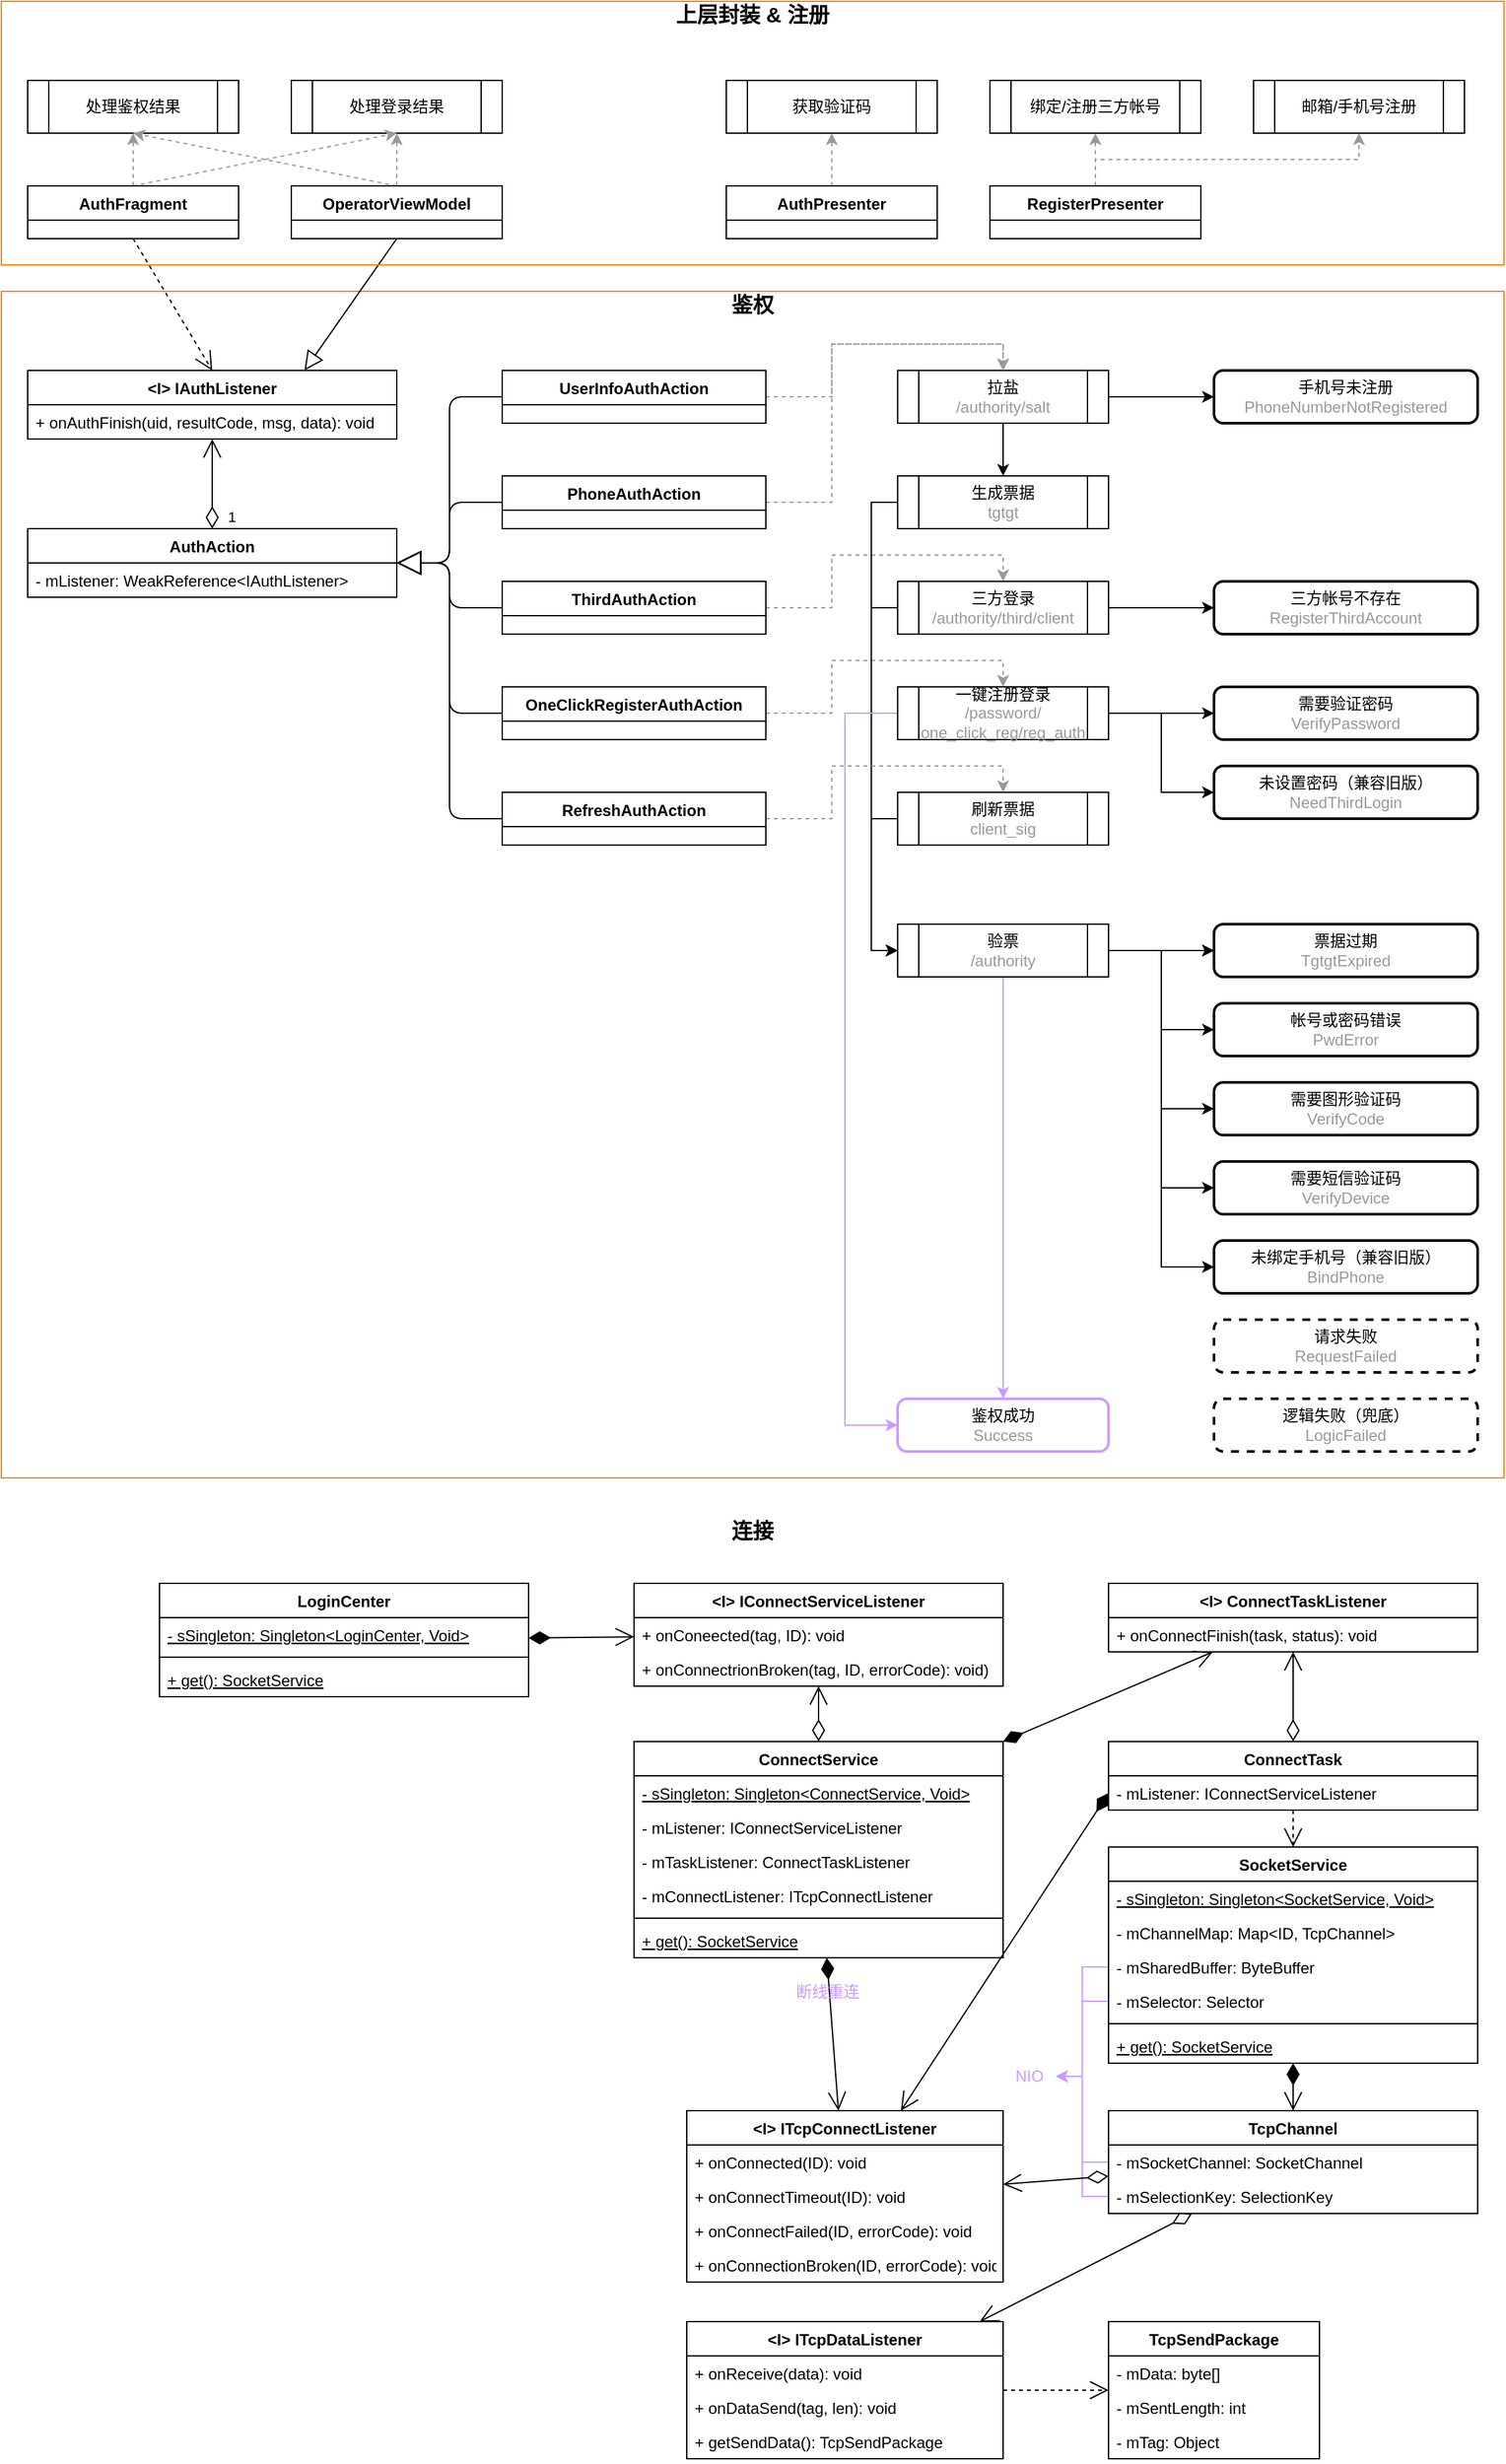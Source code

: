 <mxfile version="13.7.1" type="github">
  <diagram id="uDWWmamGiqc_AUkZqDZm" name="Page-1">
    <mxGraphModel dx="3197" dy="2439" grid="1" gridSize="10" guides="1" tooltips="1" connect="1" arrows="1" fold="1" page="1" pageScale="1" pageWidth="827" pageHeight="1169" math="0" shadow="0">
      <root>
        <mxCell id="0" />
        <mxCell id="1" parent="0" />
        <mxCell id="5B5072rG3pJTITi0nGhi-217" style="edgeStyle=orthogonalEdgeStyle;rounded=0;orthogonalLoop=1;jettySize=auto;html=1;exitX=0;exitY=0.5;exitDx=0;exitDy=0;entryX=1;entryY=0.5;entryDx=0;entryDy=0;strokeColor=#CC99FF;" edge="1" parent="1" source="5B5072rG3pJTITi0nGhi-186" target="5B5072rG3pJTITi0nGhi-216">
          <mxGeometry relative="1" as="geometry" />
        </mxCell>
        <mxCell id="5B5072rG3pJTITi0nGhi-218" style="edgeStyle=orthogonalEdgeStyle;rounded=0;orthogonalLoop=1;jettySize=auto;html=1;exitX=0;exitY=0.5;exitDx=0;exitDy=0;entryX=1;entryY=0.5;entryDx=0;entryDy=0;strokeColor=#CC99FF;" edge="1" parent="1" source="5B5072rG3pJTITi0nGhi-187" target="5B5072rG3pJTITi0nGhi-216">
          <mxGeometry relative="1" as="geometry" />
        </mxCell>
        <mxCell id="5B5072rG3pJTITi0nGhi-219" style="edgeStyle=orthogonalEdgeStyle;rounded=0;orthogonalLoop=1;jettySize=auto;html=1;exitX=0;exitY=0.5;exitDx=0;exitDy=0;entryX=1;entryY=0.5;entryDx=0;entryDy=0;strokeColor=#CC99FF;" edge="1" parent="1" source="5B5072rG3pJTITi0nGhi-189" target="5B5072rG3pJTITi0nGhi-216">
          <mxGeometry relative="1" as="geometry" />
        </mxCell>
        <mxCell id="5B5072rG3pJTITi0nGhi-220" style="edgeStyle=orthogonalEdgeStyle;rounded=0;orthogonalLoop=1;jettySize=auto;html=1;exitX=0;exitY=0.5;exitDx=0;exitDy=0;entryX=1;entryY=0.5;entryDx=0;entryDy=0;strokeColor=#CC99FF;" edge="1" parent="1" source="5B5072rG3pJTITi0nGhi-190" target="5B5072rG3pJTITi0nGhi-216">
          <mxGeometry relative="1" as="geometry" />
        </mxCell>
        <mxCell id="5B5072rG3pJTITi0nGhi-107" value="" style="rounded=0;whiteSpace=wrap;html=1;strokeWidth=1;fillColor=none;strokeColor=#FF8000;" vertex="1" parent="1">
          <mxGeometry x="-580" y="-900" width="1140" height="900" as="geometry" />
        </mxCell>
        <mxCell id="5B5072rG3pJTITi0nGhi-51" value="&lt;div&gt;手机号未注册&lt;br&gt;&lt;font color=&quot;#999999&quot;&gt;PhoneNumberNotRegistered&lt;/font&gt;&lt;br&gt;&lt;/div&gt;" style="rounded=1;whiteSpace=wrap;html=1;absoluteArcSize=1;arcSize=14;strokeWidth=2;fillColor=none;" vertex="1" parent="1">
          <mxGeometry x="340" y="-840" width="200" height="40" as="geometry" />
        </mxCell>
        <mxCell id="5B5072rG3pJTITi0nGhi-125" style="edgeStyle=orthogonalEdgeStyle;rounded=0;orthogonalLoop=1;jettySize=auto;html=1;exitX=1;exitY=0.5;exitDx=0;exitDy=0;entryX=0.5;entryY=0;entryDx=0;entryDy=0;dashed=1;strokeColor=#999999;" edge="1" parent="1" source="5B5072rG3pJTITi0nGhi-120" target="5B5072rG3pJTITi0nGhi-86">
          <mxGeometry relative="1" as="geometry" />
        </mxCell>
        <mxCell id="5B5072rG3pJTITi0nGhi-52" value="&lt;div&gt;请求失败&lt;/div&gt;&lt;div&gt;&lt;font color=&quot;#999999&quot;&gt;RequestFailed&lt;/font&gt;&lt;br&gt;&lt;/div&gt;" style="rounded=1;whiteSpace=wrap;html=1;absoluteArcSize=1;arcSize=14;strokeWidth=2;fillColor=none;dashed=1;" vertex="1" parent="1">
          <mxGeometry x="340" y="-120" width="200" height="40" as="geometry" />
        </mxCell>
        <mxCell id="5B5072rG3pJTITi0nGhi-126" style="edgeStyle=orthogonalEdgeStyle;rounded=0;orthogonalLoop=1;jettySize=auto;html=1;exitX=1;exitY=0.5;exitDx=0;exitDy=0;entryX=0.5;entryY=0;entryDx=0;entryDy=0;dashed=1;strokeColor=#999999;" edge="1" parent="1" source="5B5072rG3pJTITi0nGhi-121" target="5B5072rG3pJTITi0nGhi-94">
          <mxGeometry relative="1" as="geometry" />
        </mxCell>
        <mxCell id="5B5072rG3pJTITi0nGhi-53" value="&lt;div&gt;逻辑失败（兜底）&lt;br&gt;&lt;font color=&quot;#999999&quot;&gt;LogicFailed&lt;/font&gt;&lt;br&gt;&lt;/div&gt;" style="rounded=1;whiteSpace=wrap;html=1;absoluteArcSize=1;arcSize=14;strokeWidth=2;fillColor=none;dashed=1;" vertex="1" parent="1">
          <mxGeometry x="340" y="-60" width="200" height="40" as="geometry" />
        </mxCell>
        <mxCell id="5B5072rG3pJTITi0nGhi-66" value="" style="edgeStyle=orthogonalEdgeStyle;rounded=0;orthogonalLoop=1;jettySize=auto;html=1;exitX=0.5;exitY=1;exitDx=0;exitDy=0;entryX=0.5;entryY=0;entryDx=0;entryDy=0;" edge="1" parent="1" source="5B5072rG3pJTITi0nGhi-64" target="5B5072rG3pJTITi0nGhi-65">
          <mxGeometry relative="1" as="geometry" />
        </mxCell>
        <mxCell id="5B5072rG3pJTITi0nGhi-69" value="" style="edgeStyle=orthogonalEdgeStyle;rounded=0;orthogonalLoop=1;jettySize=auto;html=1;exitX=1;exitY=0.5;exitDx=0;exitDy=0;entryX=0;entryY=0.5;entryDx=0;entryDy=0;" edge="1" parent="1" source="5B5072rG3pJTITi0nGhi-64" target="5B5072rG3pJTITi0nGhi-51">
          <mxGeometry relative="1" as="geometry">
            <mxPoint as="offset" />
          </mxGeometry>
        </mxCell>
        <mxCell id="5B5072rG3pJTITi0nGhi-64" value="拉盐&lt;br&gt;&lt;font color=&quot;#999999&quot;&gt;/authority/salt&lt;/font&gt;" style="shape=process;whiteSpace=wrap;html=1;backgroundOutline=1;strokeWidth=1;fillColor=none;" vertex="1" parent="1">
          <mxGeometry x="100" y="-840" width="160" height="40" as="geometry" />
        </mxCell>
        <mxCell id="5B5072rG3pJTITi0nGhi-90" style="edgeStyle=orthogonalEdgeStyle;rounded=0;orthogonalLoop=1;jettySize=auto;html=1;exitX=0;exitY=0.5;exitDx=0;exitDy=0;entryX=0;entryY=0.5;entryDx=0;entryDy=0;" edge="1" parent="1" source="5B5072rG3pJTITi0nGhi-65" target="5B5072rG3pJTITi0nGhi-67">
          <mxGeometry relative="1" as="geometry" />
        </mxCell>
        <mxCell id="5B5072rG3pJTITi0nGhi-65" value="生成票据&lt;br&gt;&lt;font color=&quot;#999999&quot;&gt;tgtgt&lt;/font&gt;" style="shape=process;whiteSpace=wrap;html=1;backgroundOutline=1;strokeWidth=1;fillColor=none;" vertex="1" parent="1">
          <mxGeometry x="100" y="-760" width="160" height="40" as="geometry" />
        </mxCell>
        <mxCell id="5B5072rG3pJTITi0nGhi-73" style="edgeStyle=orthogonalEdgeStyle;rounded=0;orthogonalLoop=1;jettySize=auto;html=1;exitX=1;exitY=0.5;exitDx=0;exitDy=0;entryX=0;entryY=0.5;entryDx=0;entryDy=0;" edge="1" parent="1" source="5B5072rG3pJTITi0nGhi-67" target="5B5072rG3pJTITi0nGhi-72">
          <mxGeometry relative="1" as="geometry" />
        </mxCell>
        <mxCell id="5B5072rG3pJTITi0nGhi-81" style="edgeStyle=orthogonalEdgeStyle;rounded=0;orthogonalLoop=1;jettySize=auto;html=1;exitX=1;exitY=0.5;exitDx=0;exitDy=0;entryX=0;entryY=0.5;entryDx=0;entryDy=0;" edge="1" parent="1" source="5B5072rG3pJTITi0nGhi-67" target="5B5072rG3pJTITi0nGhi-74">
          <mxGeometry relative="1" as="geometry" />
        </mxCell>
        <mxCell id="5B5072rG3pJTITi0nGhi-93" value="" style="edgeStyle=orthogonalEdgeStyle;rounded=0;orthogonalLoop=1;jettySize=auto;html=1;" edge="1" parent="1" source="5B5072rG3pJTITi0nGhi-67" target="5B5072rG3pJTITi0nGhi-72">
          <mxGeometry relative="1" as="geometry" />
        </mxCell>
        <mxCell id="5B5072rG3pJTITi0nGhi-104" style="edgeStyle=orthogonalEdgeStyle;rounded=0;orthogonalLoop=1;jettySize=auto;html=1;exitX=0.5;exitY=1;exitDx=0;exitDy=0;entryX=0.5;entryY=0;entryDx=0;entryDy=0;strokeColor=#CC99FF;" edge="1" parent="1" source="5B5072rG3pJTITi0nGhi-67" target="5B5072rG3pJTITi0nGhi-95">
          <mxGeometry relative="1" as="geometry" />
        </mxCell>
        <mxCell id="5B5072rG3pJTITi0nGhi-67" value="验票&lt;br&gt;&lt;font color=&quot;#999999&quot;&gt;/authority&lt;/font&gt;" style="shape=process;whiteSpace=wrap;html=1;backgroundOutline=1;strokeWidth=1;fillColor=none;" vertex="1" parent="1">
          <mxGeometry x="100" y="-420" width="160" height="40" as="geometry" />
        </mxCell>
        <mxCell id="5B5072rG3pJTITi0nGhi-72" value="&lt;div&gt;票据过期&lt;br&gt;&lt;font color=&quot;#999999&quot;&gt;TgtgtExpired&lt;/font&gt;&lt;br&gt;&lt;/div&gt;" style="rounded=1;whiteSpace=wrap;html=1;absoluteArcSize=1;arcSize=14;strokeWidth=2;fillColor=none;" vertex="1" parent="1">
          <mxGeometry x="340" y="-420" width="200" height="40" as="geometry" />
        </mxCell>
        <mxCell id="5B5072rG3pJTITi0nGhi-74" value="&lt;div&gt;帐号或密码错误&lt;/div&gt;&lt;font color=&quot;#999999&quot;&gt;PwdError&lt;br&gt;&lt;/font&gt;" style="rounded=1;whiteSpace=wrap;html=1;absoluteArcSize=1;arcSize=14;strokeWidth=2;fillColor=none;" vertex="1" parent="1">
          <mxGeometry x="340" y="-360" width="200" height="40" as="geometry" />
        </mxCell>
        <mxCell id="5B5072rG3pJTITi0nGhi-75" value="&lt;div&gt;需要图形验证码&lt;/div&gt;&lt;font color=&quot;#999999&quot;&gt;VerifyCode&lt;br&gt;&lt;/font&gt;" style="rounded=1;whiteSpace=wrap;html=1;absoluteArcSize=1;arcSize=14;strokeWidth=2;fillColor=none;" vertex="1" parent="1">
          <mxGeometry x="340" y="-300" width="200" height="40" as="geometry" />
        </mxCell>
        <mxCell id="5B5072rG3pJTITi0nGhi-76" value="&lt;div&gt;需要短信验证码&lt;/div&gt;&lt;font color=&quot;#999999&quot;&gt;VerifyDevice&lt;br&gt;&lt;/font&gt;" style="rounded=1;whiteSpace=wrap;html=1;absoluteArcSize=1;arcSize=14;strokeWidth=2;fillColor=none;" vertex="1" parent="1">
          <mxGeometry x="340" y="-240" width="200" height="40" as="geometry" />
        </mxCell>
        <mxCell id="5B5072rG3pJTITi0nGhi-77" value="&lt;div&gt;未绑定手机号（兼容旧版）&lt;/div&gt;&lt;font color=&quot;#999999&quot;&gt;BindPhone&lt;br&gt;&lt;/font&gt;" style="rounded=1;whiteSpace=wrap;html=1;absoluteArcSize=1;arcSize=14;strokeWidth=2;fillColor=none;" vertex="1" parent="1">
          <mxGeometry x="340" y="-180" width="200" height="40" as="geometry" />
        </mxCell>
        <mxCell id="5B5072rG3pJTITi0nGhi-82" style="edgeStyle=orthogonalEdgeStyle;rounded=0;orthogonalLoop=1;jettySize=auto;html=1;exitX=1;exitY=0.5;exitDx=0;exitDy=0;entryX=0;entryY=0.5;entryDx=0;entryDy=0;" edge="1" parent="1" source="5B5072rG3pJTITi0nGhi-67" target="5B5072rG3pJTITi0nGhi-75">
          <mxGeometry relative="1" as="geometry" />
        </mxCell>
        <mxCell id="5B5072rG3pJTITi0nGhi-83" style="edgeStyle=orthogonalEdgeStyle;rounded=0;orthogonalLoop=1;jettySize=auto;html=1;exitX=1;exitY=0.5;exitDx=0;exitDy=0;entryX=0;entryY=0.5;entryDx=0;entryDy=0;" edge="1" parent="1" source="5B5072rG3pJTITi0nGhi-67" target="5B5072rG3pJTITi0nGhi-76">
          <mxGeometry relative="1" as="geometry" />
        </mxCell>
        <mxCell id="5B5072rG3pJTITi0nGhi-84" value="" style="edgeStyle=orthogonalEdgeStyle;rounded=0;orthogonalLoop=1;jettySize=auto;html=1;exitX=1;exitY=0.5;exitDx=0;exitDy=0;entryX=0;entryY=0.5;entryDx=0;entryDy=0;" edge="1" parent="1" source="5B5072rG3pJTITi0nGhi-67" target="5B5072rG3pJTITi0nGhi-77">
          <mxGeometry x="-0.875" relative="1" as="geometry">
            <mxPoint as="offset" />
          </mxGeometry>
        </mxCell>
        <mxCell id="5B5072rG3pJTITi0nGhi-91" style="edgeStyle=orthogonalEdgeStyle;rounded=0;orthogonalLoop=1;jettySize=auto;html=1;exitX=0;exitY=0.5;exitDx=0;exitDy=0;entryX=0;entryY=0.5;entryDx=0;entryDy=0;" edge="1" parent="1" source="5B5072rG3pJTITi0nGhi-86" target="5B5072rG3pJTITi0nGhi-67">
          <mxGeometry relative="1" as="geometry" />
        </mxCell>
        <mxCell id="5B5072rG3pJTITi0nGhi-92" value="" style="edgeStyle=orthogonalEdgeStyle;rounded=0;orthogonalLoop=1;jettySize=auto;html=1;exitX=1;exitY=0.5;exitDx=0;exitDy=0;entryX=0;entryY=0.5;entryDx=0;entryDy=0;" edge="1" parent="1" source="5B5072rG3pJTITi0nGhi-86" target="5B5072rG3pJTITi0nGhi-89">
          <mxGeometry relative="1" as="geometry" />
        </mxCell>
        <mxCell id="5B5072rG3pJTITi0nGhi-86" value="三方登录&lt;br&gt;&lt;font color=&quot;#999999&quot;&gt;/authority/third/client&lt;/font&gt;" style="shape=process;whiteSpace=wrap;html=1;backgroundOutline=1;strokeWidth=1;fillColor=none;" vertex="1" parent="1">
          <mxGeometry x="100" y="-680" width="160" height="40" as="geometry" />
        </mxCell>
        <mxCell id="5B5072rG3pJTITi0nGhi-89" value="&lt;div&gt;三方帐号不存在&lt;br&gt;&lt;font color=&quot;#999999&quot;&gt;RegisterThirdAccount&lt;/font&gt;&lt;br&gt;&lt;/div&gt;" style="rounded=1;whiteSpace=wrap;html=1;absoluteArcSize=1;arcSize=14;strokeWidth=2;fillColor=none;" vertex="1" parent="1">
          <mxGeometry x="340" y="-680" width="200" height="40" as="geometry" />
        </mxCell>
        <mxCell id="5B5072rG3pJTITi0nGhi-99" style="edgeStyle=orthogonalEdgeStyle;rounded=0;orthogonalLoop=1;jettySize=auto;html=1;exitX=1;exitY=0.5;exitDx=0;exitDy=0;entryX=0;entryY=0.5;entryDx=0;entryDy=0;" edge="1" parent="1" source="5B5072rG3pJTITi0nGhi-94" target="5B5072rG3pJTITi0nGhi-96">
          <mxGeometry relative="1" as="geometry" />
        </mxCell>
        <mxCell id="5B5072rG3pJTITi0nGhi-101" style="edgeStyle=orthogonalEdgeStyle;rounded=0;orthogonalLoop=1;jettySize=auto;html=1;exitX=1;exitY=0.5;exitDx=0;exitDy=0;entryX=0;entryY=0.5;entryDx=0;entryDy=0;" edge="1" parent="1" source="5B5072rG3pJTITi0nGhi-94" target="5B5072rG3pJTITi0nGhi-98">
          <mxGeometry relative="1" as="geometry" />
        </mxCell>
        <mxCell id="5B5072rG3pJTITi0nGhi-105" style="edgeStyle=orthogonalEdgeStyle;rounded=0;orthogonalLoop=1;jettySize=auto;html=1;exitX=0;exitY=0.5;exitDx=0;exitDy=0;entryX=0;entryY=0.5;entryDx=0;entryDy=0;strokeColor=#CC99FF;" edge="1" parent="1" source="5B5072rG3pJTITi0nGhi-94" target="5B5072rG3pJTITi0nGhi-95">
          <mxGeometry relative="1" as="geometry">
            <Array as="points">
              <mxPoint x="60" y="-580" />
              <mxPoint x="60" y="-40" />
            </Array>
          </mxGeometry>
        </mxCell>
        <mxCell id="5B5072rG3pJTITi0nGhi-94" value="一键注册登录&lt;br&gt;&lt;font color=&quot;#999999&quot;&gt;/password/&lt;br&gt;one_click_reg/reg_auth&lt;/font&gt;" style="shape=process;whiteSpace=wrap;html=1;backgroundOutline=1;strokeWidth=1;fillColor=none;" vertex="1" parent="1">
          <mxGeometry x="100" y="-600" width="160" height="40" as="geometry" />
        </mxCell>
        <mxCell id="5B5072rG3pJTITi0nGhi-95" value="&lt;div&gt;鉴权成功&lt;br&gt;&lt;font color=&quot;#999999&quot;&gt;Success&lt;/font&gt;&lt;br&gt;&lt;/div&gt;" style="rounded=1;whiteSpace=wrap;html=1;absoluteArcSize=1;arcSize=14;strokeWidth=2;fillColor=none;strokeColor=#CC99FF;" vertex="1" parent="1">
          <mxGeometry x="100" y="-60" width="160" height="40" as="geometry" />
        </mxCell>
        <mxCell id="5B5072rG3pJTITi0nGhi-96" value="&lt;div&gt;需要验证密码&lt;/div&gt;&lt;font color=&quot;#999999&quot;&gt;VerifyPassword&lt;br&gt;&lt;/font&gt;" style="rounded=1;whiteSpace=wrap;html=1;absoluteArcSize=1;arcSize=14;strokeWidth=2;fillColor=none;" vertex="1" parent="1">
          <mxGeometry x="340" y="-600" width="200" height="40" as="geometry" />
        </mxCell>
        <mxCell id="5B5072rG3pJTITi0nGhi-98" value="&lt;div&gt;未设置密码（兼容旧版）&lt;/div&gt;&lt;font color=&quot;#999999&quot;&gt;NeedThirdLogin&lt;br&gt;&lt;/font&gt;" style="rounded=1;whiteSpace=wrap;html=1;absoluteArcSize=1;arcSize=14;strokeWidth=2;fillColor=none;" vertex="1" parent="1">
          <mxGeometry x="340" y="-540" width="200" height="40" as="geometry" />
        </mxCell>
        <mxCell id="5B5072rG3pJTITi0nGhi-103" style="edgeStyle=orthogonalEdgeStyle;rounded=0;orthogonalLoop=1;jettySize=auto;html=1;exitX=0;exitY=0.5;exitDx=0;exitDy=0;entryX=0;entryY=0.5;entryDx=0;entryDy=0;" edge="1" parent="1" source="5B5072rG3pJTITi0nGhi-102" target="5B5072rG3pJTITi0nGhi-67">
          <mxGeometry relative="1" as="geometry" />
        </mxCell>
        <mxCell id="5B5072rG3pJTITi0nGhi-102" value="刷新票据&lt;br&gt;&lt;font color=&quot;#999999&quot;&gt;client_sig&lt;/font&gt;" style="shape=process;whiteSpace=wrap;html=1;backgroundOutline=1;strokeWidth=1;fillColor=none;" vertex="1" parent="1">
          <mxGeometry x="100" y="-520" width="160" height="40" as="geometry" />
        </mxCell>
        <mxCell id="5B5072rG3pJTITi0nGhi-108" value="&lt;b&gt;&lt;font style=&quot;font-size: 16px&quot;&gt;鉴权&lt;/font&gt;&lt;/b&gt;" style="text;html=1;strokeColor=none;fillColor=none;align=center;verticalAlign=middle;whiteSpace=wrap;rounded=0;" vertex="1" parent="1">
          <mxGeometry x="-580" y="-900" width="1140" height="20" as="geometry" />
        </mxCell>
        <mxCell id="5B5072rG3pJTITi0nGhi-115" value="1" style="endArrow=open;html=1;endSize=12;startArrow=diamondThin;startSize=14;startFill=0;edgeStyle=orthogonalEdgeStyle;align=left;verticalAlign=bottom;exitX=0.5;exitY=0;exitDx=0;exitDy=0;" edge="1" parent="1" source="5B5072rG3pJTITi0nGhi-109" target="5B5072rG3pJTITi0nGhi-113">
          <mxGeometry x="-1" y="-10" relative="1" as="geometry">
            <mxPoint x="-130" y="-610" as="sourcePoint" />
            <mxPoint x="30" y="-610" as="targetPoint" />
            <mxPoint as="offset" />
          </mxGeometry>
        </mxCell>
        <mxCell id="5B5072rG3pJTITi0nGhi-123" style="edgeStyle=orthogonalEdgeStyle;rounded=0;orthogonalLoop=1;jettySize=auto;html=1;exitX=1;exitY=0.5;exitDx=0;exitDy=0;entryX=0.5;entryY=0;entryDx=0;entryDy=0;dashed=1;strokeColor=#999999;" edge="1" parent="1" source="5B5072rG3pJTITi0nGhi-116" target="5B5072rG3pJTITi0nGhi-64">
          <mxGeometry relative="1" as="geometry" />
        </mxCell>
        <mxCell id="5B5072rG3pJTITi0nGhi-127" style="edgeStyle=orthogonalEdgeStyle;rounded=0;orthogonalLoop=1;jettySize=auto;html=1;exitX=1;exitY=0.5;exitDx=0;exitDy=0;entryX=0.5;entryY=0;entryDx=0;entryDy=0;dashed=1;strokeColor=#999999;" edge="1" parent="1" source="5B5072rG3pJTITi0nGhi-122" target="5B5072rG3pJTITi0nGhi-102">
          <mxGeometry relative="1" as="geometry" />
        </mxCell>
        <mxCell id="5B5072rG3pJTITi0nGhi-124" style="edgeStyle=orthogonalEdgeStyle;rounded=0;orthogonalLoop=1;jettySize=auto;html=1;exitX=1;exitY=0.5;exitDx=0;exitDy=0;entryX=0.5;entryY=0;entryDx=0;entryDy=0;dashed=1;strokeColor=#999999;" edge="1" parent="1" source="5B5072rG3pJTITi0nGhi-118" target="5B5072rG3pJTITi0nGhi-64">
          <mxGeometry relative="1" as="geometry" />
        </mxCell>
        <mxCell id="5B5072rG3pJTITi0nGhi-128" value="" style="endArrow=block;endSize=16;endFill=0;html=1;strokeColor=#000000;exitX=0;exitY=0.5;exitDx=0;exitDy=0;edgeStyle=orthogonalEdgeStyle;entryX=1;entryY=0.5;entryDx=0;entryDy=0;" edge="1" parent="1" source="5B5072rG3pJTITi0nGhi-116" target="5B5072rG3pJTITi0nGhi-109">
          <mxGeometry width="160" relative="1" as="geometry">
            <mxPoint x="-630" y="-590" as="sourcePoint" />
            <mxPoint x="-470" y="-590" as="targetPoint" />
          </mxGeometry>
        </mxCell>
        <mxCell id="5B5072rG3pJTITi0nGhi-129" value="" style="endArrow=block;endSize=16;endFill=0;html=1;strokeColor=#000000;exitX=0;exitY=0.5;exitDx=0;exitDy=0;edgeStyle=orthogonalEdgeStyle;entryX=1;entryY=0.5;entryDx=0;entryDy=0;" edge="1" parent="1" source="5B5072rG3pJTITi0nGhi-118" target="5B5072rG3pJTITi0nGhi-109">
          <mxGeometry width="160" relative="1" as="geometry">
            <mxPoint x="-630" y="-590" as="sourcePoint" />
            <mxPoint x="-470" y="-590" as="targetPoint" />
          </mxGeometry>
        </mxCell>
        <mxCell id="5B5072rG3pJTITi0nGhi-130" value="" style="endArrow=block;endSize=16;endFill=0;html=1;strokeColor=#000000;exitX=0;exitY=0.5;exitDx=0;exitDy=0;edgeStyle=orthogonalEdgeStyle;entryX=1;entryY=0.5;entryDx=0;entryDy=0;" edge="1" parent="1" source="5B5072rG3pJTITi0nGhi-120" target="5B5072rG3pJTITi0nGhi-109">
          <mxGeometry width="160" relative="1" as="geometry">
            <mxPoint x="-630" y="-590" as="sourcePoint" />
            <mxPoint x="-470" y="-590" as="targetPoint" />
          </mxGeometry>
        </mxCell>
        <mxCell id="5B5072rG3pJTITi0nGhi-131" value="" style="endArrow=block;endSize=16;endFill=0;html=1;strokeColor=#000000;exitX=0;exitY=0.5;exitDx=0;exitDy=0;edgeStyle=orthogonalEdgeStyle;entryX=1;entryY=0.5;entryDx=0;entryDy=0;" edge="1" parent="1" source="5B5072rG3pJTITi0nGhi-121" target="5B5072rG3pJTITi0nGhi-109">
          <mxGeometry width="160" relative="1" as="geometry">
            <mxPoint x="-630" y="-590" as="sourcePoint" />
            <mxPoint x="-470" y="-590" as="targetPoint" />
          </mxGeometry>
        </mxCell>
        <mxCell id="5B5072rG3pJTITi0nGhi-132" value="" style="endArrow=block;endSize=16;endFill=0;html=1;strokeColor=#000000;exitX=0;exitY=0.5;exitDx=0;exitDy=0;edgeStyle=orthogonalEdgeStyle;entryX=1;entryY=0.5;entryDx=0;entryDy=0;" edge="1" parent="1" source="5B5072rG3pJTITi0nGhi-122" target="5B5072rG3pJTITi0nGhi-109">
          <mxGeometry width="160" relative="1" as="geometry">
            <mxPoint x="-630" y="-590" as="sourcePoint" />
            <mxPoint x="-470" y="-590" as="targetPoint" />
          </mxGeometry>
        </mxCell>
        <mxCell id="5B5072rG3pJTITi0nGhi-142" value="" style="endArrow=open;endSize=12;dashed=1;html=1;exitX=0.5;exitY=1;exitDx=0;exitDy=0;" edge="1" parent="1" source="5B5072rG3pJTITi0nGhi-133">
          <mxGeometry width="160" relative="1" as="geometry">
            <mxPoint x="-740" y="-910" as="sourcePoint" />
            <mxPoint x="-420" y="-840" as="targetPoint" />
          </mxGeometry>
        </mxCell>
        <mxCell id="5B5072rG3pJTITi0nGhi-143" value="" style="endArrow=block;endFill=0;endSize=12;html=1;strokeColor=#000000;exitX=0.5;exitY=1;exitDx=0;exitDy=0;" edge="1" parent="1" source="5B5072rG3pJTITi0nGhi-140">
          <mxGeometry width="160" relative="1" as="geometry">
            <mxPoint x="-710" y="-860" as="sourcePoint" />
            <mxPoint x="-350" y="-840" as="targetPoint" />
          </mxGeometry>
        </mxCell>
        <mxCell id="5B5072rG3pJTITi0nGhi-147" value="获取验证码" style="shape=process;whiteSpace=wrap;html=1;backgroundOutline=1;strokeWidth=1;fillColor=none;" vertex="1" parent="1">
          <mxGeometry x="-30" y="-1060" width="160" height="40" as="geometry" />
        </mxCell>
        <mxCell id="5B5072rG3pJTITi0nGhi-148" value="绑定/注册三方帐号" style="shape=process;whiteSpace=wrap;html=1;backgroundOutline=1;strokeWidth=1;fillColor=none;" vertex="1" parent="1">
          <mxGeometry x="170" y="-1060" width="160" height="40" as="geometry" />
        </mxCell>
        <mxCell id="5B5072rG3pJTITi0nGhi-149" value="邮箱/手机号注册" style="shape=process;whiteSpace=wrap;html=1;backgroundOutline=1;strokeWidth=1;fillColor=none;" vertex="1" parent="1">
          <mxGeometry x="370" y="-1060" width="160" height="40" as="geometry" />
        </mxCell>
        <mxCell id="5B5072rG3pJTITi0nGhi-150" style="edgeStyle=orthogonalEdgeStyle;rounded=0;orthogonalLoop=1;jettySize=auto;html=1;exitX=0.5;exitY=0;exitDx=0;exitDy=0;entryX=0.5;entryY=1;entryDx=0;entryDy=0;dashed=1;strokeColor=#999999;" edge="1" parent="1" source="5B5072rG3pJTITi0nGhi-145" target="5B5072rG3pJTITi0nGhi-147">
          <mxGeometry relative="1" as="geometry" />
        </mxCell>
        <mxCell id="5B5072rG3pJTITi0nGhi-151" style="edgeStyle=orthogonalEdgeStyle;rounded=0;orthogonalLoop=1;jettySize=auto;html=1;exitX=0.5;exitY=0;exitDx=0;exitDy=0;entryX=0.5;entryY=1;entryDx=0;entryDy=0;dashed=1;strokeColor=#999999;" edge="1" parent="1" source="5B5072rG3pJTITi0nGhi-146" target="5B5072rG3pJTITi0nGhi-148">
          <mxGeometry relative="1" as="geometry" />
        </mxCell>
        <mxCell id="5B5072rG3pJTITi0nGhi-152" style="edgeStyle=orthogonalEdgeStyle;rounded=0;orthogonalLoop=1;jettySize=auto;html=1;exitX=0.5;exitY=0;exitDx=0;exitDy=0;entryX=0.5;entryY=1;entryDx=0;entryDy=0;dashed=1;strokeColor=#999999;" edge="1" parent="1" source="5B5072rG3pJTITi0nGhi-146" target="5B5072rG3pJTITi0nGhi-149">
          <mxGeometry relative="1" as="geometry" />
        </mxCell>
        <mxCell id="5B5072rG3pJTITi0nGhi-153" value="处理鉴权结果" style="shape=process;whiteSpace=wrap;html=1;backgroundOutline=1;strokeWidth=1;fillColor=none;" vertex="1" parent="1">
          <mxGeometry x="-560" y="-1060" width="160" height="40" as="geometry" />
        </mxCell>
        <mxCell id="5B5072rG3pJTITi0nGhi-154" value="处理登录结果" style="shape=process;whiteSpace=wrap;html=1;backgroundOutline=1;strokeWidth=1;fillColor=none;" vertex="1" parent="1">
          <mxGeometry x="-360" y="-1060" width="160" height="40" as="geometry" />
        </mxCell>
        <mxCell id="5B5072rG3pJTITi0nGhi-156" style="edgeStyle=orthogonalEdgeStyle;rounded=0;orthogonalLoop=1;jettySize=auto;html=1;exitX=0.5;exitY=0;exitDx=0;exitDy=0;entryX=0.5;entryY=1;entryDx=0;entryDy=0;dashed=1;strokeColor=#999999;" edge="1" parent="1" source="5B5072rG3pJTITi0nGhi-133" target="5B5072rG3pJTITi0nGhi-153">
          <mxGeometry relative="1" as="geometry" />
        </mxCell>
        <mxCell id="5B5072rG3pJTITi0nGhi-157" style="rounded=0;orthogonalLoop=1;jettySize=auto;html=1;exitX=0.5;exitY=0;exitDx=0;exitDy=0;entryX=0.5;entryY=1;entryDx=0;entryDy=0;dashed=1;strokeColor=#999999;" edge="1" parent="1" source="5B5072rG3pJTITi0nGhi-140" target="5B5072rG3pJTITi0nGhi-153">
          <mxGeometry relative="1" as="geometry" />
        </mxCell>
        <mxCell id="5B5072rG3pJTITi0nGhi-158" style="edgeStyle=orthogonalEdgeStyle;rounded=0;orthogonalLoop=1;jettySize=auto;html=1;exitX=0.5;exitY=0;exitDx=0;exitDy=0;entryX=0.5;entryY=1;entryDx=0;entryDy=0;dashed=1;strokeColor=#999999;" edge="1" parent="1" source="5B5072rG3pJTITi0nGhi-140" target="5B5072rG3pJTITi0nGhi-154">
          <mxGeometry relative="1" as="geometry" />
        </mxCell>
        <mxCell id="5B5072rG3pJTITi0nGhi-159" style="rounded=0;orthogonalLoop=1;jettySize=auto;html=1;exitX=0.5;exitY=0;exitDx=0;exitDy=0;entryX=0.5;entryY=1;entryDx=0;entryDy=0;dashed=1;strokeColor=#999999;" edge="1" parent="1" source="5B5072rG3pJTITi0nGhi-133" target="5B5072rG3pJTITi0nGhi-154">
          <mxGeometry relative="1" as="geometry" />
        </mxCell>
        <mxCell id="5B5072rG3pJTITi0nGhi-161" value="" style="rounded=0;whiteSpace=wrap;html=1;strokeWidth=1;fillColor=none;strokeColor=#FF8000;" vertex="1" parent="1">
          <mxGeometry x="-580" y="-1120" width="1140" height="200" as="geometry" />
        </mxCell>
        <mxCell id="5B5072rG3pJTITi0nGhi-162" value="&lt;span style=&quot;font-size: 16px&quot;&gt;&lt;b&gt;上层封装 &amp;amp; 注册&lt;/b&gt;&lt;/span&gt;" style="text;html=1;strokeColor=none;fillColor=none;align=center;verticalAlign=middle;whiteSpace=wrap;rounded=0;" vertex="1" parent="1">
          <mxGeometry x="-580" y="-1120" width="1140" height="20" as="geometry" />
        </mxCell>
        <mxCell id="5B5072rG3pJTITi0nGhi-118" value="PhoneAuthAction" style="swimlane;fontStyle=1;align=center;verticalAlign=top;childLayout=stackLayout;horizontal=1;startSize=26;horizontalStack=0;resizeParent=1;resizeParentMax=0;resizeLast=0;collapsible=1;marginBottom=0;strokeColor=#000000;strokeWidth=1;fillColor=none;" vertex="1" parent="1">
          <mxGeometry x="-200" y="-760" width="200" height="40" as="geometry" />
        </mxCell>
        <mxCell id="5B5072rG3pJTITi0nGhi-120" value="ThirdAuthAction" style="swimlane;fontStyle=1;align=center;verticalAlign=top;childLayout=stackLayout;horizontal=1;startSize=26;horizontalStack=0;resizeParent=1;resizeParentMax=0;resizeLast=0;collapsible=1;marginBottom=0;strokeColor=#000000;strokeWidth=1;fillColor=none;" vertex="1" parent="1">
          <mxGeometry x="-200" y="-680" width="200" height="40" as="geometry" />
        </mxCell>
        <mxCell id="5B5072rG3pJTITi0nGhi-113" value="&lt;I&gt; IAuthListener" style="swimlane;fontStyle=1;align=center;verticalAlign=top;childLayout=stackLayout;horizontal=1;startSize=26;horizontalStack=0;resizeParent=1;resizeParentMax=0;resizeLast=0;collapsible=1;marginBottom=0;strokeColor=#000000;strokeWidth=1;fillColor=none;" vertex="1" parent="1">
          <mxGeometry x="-560" y="-840" width="280" height="52" as="geometry" />
        </mxCell>
        <mxCell id="5B5072rG3pJTITi0nGhi-114" value="+ onAuthFinish(uid, resultCode, msg, data): void" style="text;strokeColor=none;fillColor=none;align=left;verticalAlign=top;spacingLeft=4;spacingRight=4;overflow=hidden;rotatable=0;points=[[0,0.5],[1,0.5]];portConstraint=eastwest;" vertex="1" parent="5B5072rG3pJTITi0nGhi-113">
          <mxGeometry y="26" width="280" height="26" as="geometry" />
        </mxCell>
        <mxCell id="5B5072rG3pJTITi0nGhi-109" value="AuthAction" style="swimlane;fontStyle=1;align=center;verticalAlign=top;childLayout=stackLayout;horizontal=1;startSize=26;horizontalStack=0;resizeParent=1;resizeParentMax=0;resizeLast=0;collapsible=1;marginBottom=0;strokeColor=#000000;strokeWidth=1;fillColor=none;" vertex="1" parent="1">
          <mxGeometry x="-560" y="-720" width="280" height="52" as="geometry" />
        </mxCell>
        <mxCell id="5B5072rG3pJTITi0nGhi-110" value="- mListener: WeakReference&lt;IAuthListener&gt;" style="text;strokeColor=none;fillColor=none;align=left;verticalAlign=top;spacingLeft=4;spacingRight=4;overflow=hidden;rotatable=0;points=[[0,0.5],[1,0.5]];portConstraint=eastwest;" vertex="1" parent="5B5072rG3pJTITi0nGhi-109">
          <mxGeometry y="26" width="280" height="26" as="geometry" />
        </mxCell>
        <mxCell id="5B5072rG3pJTITi0nGhi-121" value="OneClickRegisterAuthAction" style="swimlane;fontStyle=1;align=center;verticalAlign=top;childLayout=stackLayout;horizontal=1;startSize=26;horizontalStack=0;resizeParent=1;resizeParentMax=0;resizeLast=0;collapsible=1;marginBottom=0;strokeColor=#000000;strokeWidth=1;fillColor=none;" vertex="1" parent="1">
          <mxGeometry x="-200" y="-600" width="200" height="40" as="geometry" />
        </mxCell>
        <mxCell id="5B5072rG3pJTITi0nGhi-116" value="UserInfoAuthAction" style="swimlane;fontStyle=1;align=center;verticalAlign=top;childLayout=stackLayout;horizontal=1;startSize=26;horizontalStack=0;resizeParent=1;resizeParentMax=0;resizeLast=0;collapsible=1;marginBottom=0;strokeColor=#000000;strokeWidth=1;fillColor=none;" vertex="1" parent="1">
          <mxGeometry x="-200" y="-840" width="200" height="40" as="geometry" />
        </mxCell>
        <mxCell id="5B5072rG3pJTITi0nGhi-122" value="RefreshAuthAction" style="swimlane;fontStyle=1;align=center;verticalAlign=top;childLayout=stackLayout;horizontal=1;startSize=26;horizontalStack=0;resizeParent=1;resizeParentMax=0;resizeLast=0;collapsible=1;marginBottom=0;strokeColor=#000000;strokeWidth=1;fillColor=none;" vertex="1" parent="1">
          <mxGeometry x="-200" y="-520" width="200" height="40" as="geometry" />
        </mxCell>
        <mxCell id="5B5072rG3pJTITi0nGhi-133" value="AuthFragment" style="swimlane;fontStyle=1;align=center;verticalAlign=top;childLayout=stackLayout;horizontal=1;startSize=26;horizontalStack=0;resizeParent=1;resizeParentMax=0;resizeLast=0;collapsible=1;marginBottom=0;strokeColor=#000000;strokeWidth=1;fillColor=none;" vertex="1" parent="1">
          <mxGeometry x="-560" y="-980" width="160" height="40" as="geometry" />
        </mxCell>
        <mxCell id="5B5072rG3pJTITi0nGhi-140" value="OperatorViewModel" style="swimlane;fontStyle=1;align=center;verticalAlign=top;childLayout=stackLayout;horizontal=1;startSize=26;horizontalStack=0;resizeParent=1;resizeParentMax=0;resizeLast=0;collapsible=1;marginBottom=0;strokeColor=#000000;strokeWidth=1;fillColor=none;" vertex="1" parent="1">
          <mxGeometry x="-360" y="-980" width="160" height="40" as="geometry" />
        </mxCell>
        <mxCell id="5B5072rG3pJTITi0nGhi-145" value="AuthPresenter" style="swimlane;fontStyle=1;align=center;verticalAlign=top;childLayout=stackLayout;horizontal=1;startSize=26;horizontalStack=0;resizeParent=1;resizeParentMax=0;resizeLast=0;collapsible=1;marginBottom=0;strokeColor=#000000;strokeWidth=1;fillColor=none;" vertex="1" parent="1">
          <mxGeometry x="-30" y="-980" width="160" height="40" as="geometry" />
        </mxCell>
        <mxCell id="5B5072rG3pJTITi0nGhi-146" value="RegisterPresenter" style="swimlane;fontStyle=1;align=center;verticalAlign=top;childLayout=stackLayout;horizontal=1;startSize=26;horizontalStack=0;resizeParent=1;resizeParentMax=0;resizeLast=0;collapsible=1;marginBottom=0;strokeColor=#000000;strokeWidth=1;fillColor=none;" vertex="1" parent="1">
          <mxGeometry x="170" y="-980" width="160" height="40" as="geometry" />
        </mxCell>
        <mxCell id="5B5072rG3pJTITi0nGhi-164" value="&lt;b&gt;&lt;font style=&quot;font-size: 16px&quot;&gt;连接&lt;/font&gt;&lt;/b&gt;" style="text;html=1;strokeColor=none;fillColor=none;align=center;verticalAlign=middle;whiteSpace=wrap;rounded=0;" vertex="1" parent="1">
          <mxGeometry x="-580" y="30" width="1140" height="20" as="geometry" />
        </mxCell>
        <mxCell id="5B5072rG3pJTITi0nGhi-170" value="" style="endArrow=open;html=1;endSize=12;startArrow=diamondThin;startSize=14;startFill=0;edgeStyle=orthogonalEdgeStyle;align=left;verticalAlign=bottom;strokeColor=#000000;" edge="1" parent="1" source="5B5072rG3pJTITi0nGhi-165" target="5B5072rG3pJTITi0nGhi-167">
          <mxGeometry x="-1" y="-10" relative="1" as="geometry">
            <mxPoint x="-130" y="290" as="sourcePoint" />
            <mxPoint x="30" y="290" as="targetPoint" />
            <mxPoint as="offset" />
          </mxGeometry>
        </mxCell>
        <mxCell id="5B5072rG3pJTITi0nGhi-177" value="" style="endArrow=open;html=1;endSize=12;startArrow=diamondThin;startSize=14;startFill=1;align=left;verticalAlign=bottom;strokeColor=#000000;exitX=1;exitY=0;exitDx=0;exitDy=0;" edge="1" parent="1" source="5B5072rG3pJTITi0nGhi-165" target="5B5072rG3pJTITi0nGhi-174">
          <mxGeometry x="-1" y="10" relative="1" as="geometry">
            <mxPoint x="160" y="280" as="sourcePoint" />
            <mxPoint x="320" y="280" as="targetPoint" />
            <mxPoint x="-4" y="8" as="offset" />
          </mxGeometry>
        </mxCell>
        <mxCell id="5B5072rG3pJTITi0nGhi-178" value="" style="endArrow=open;html=1;endSize=12;startArrow=diamondThin;startSize=14;startFill=0;edgeStyle=orthogonalEdgeStyle;align=left;verticalAlign=bottom;strokeColor=#000000;" edge="1" parent="1" source="5B5072rG3pJTITi0nGhi-172" target="5B5072rG3pJTITi0nGhi-174">
          <mxGeometry x="-1" y="-10" relative="1" as="geometry">
            <mxPoint x="-130" y="290" as="sourcePoint" />
            <mxPoint x="30" y="290" as="targetPoint" />
            <mxPoint as="offset" />
          </mxGeometry>
        </mxCell>
        <mxCell id="5B5072rG3pJTITi0nGhi-191" value="" style="endArrow=open;html=1;endSize=12;startArrow=diamondThin;startSize=14;startFill=1;align=left;verticalAlign=bottom;strokeColor=#000000;" edge="1" parent="1" source="5B5072rG3pJTITi0nGhi-180" target="5B5072rG3pJTITi0nGhi-188">
          <mxGeometry x="-1" y="10" relative="1" as="geometry">
            <mxPoint x="-120" y="480" as="sourcePoint" />
            <mxPoint x="40" y="480" as="targetPoint" />
            <mxPoint x="-4" y="8" as="offset" />
          </mxGeometry>
        </mxCell>
        <mxCell id="5B5072rG3pJTITi0nGhi-206" value="" style="endArrow=open;endSize=12;dashed=1;html=1;strokeColor=#000000;" edge="1" parent="1" source="5B5072rG3pJTITi0nGhi-197" target="5B5072rG3pJTITi0nGhi-202">
          <mxGeometry width="160" relative="1" as="geometry">
            <mxPoint x="-180" y="780" as="sourcePoint" />
            <mxPoint x="-20" y="780" as="targetPoint" />
          </mxGeometry>
        </mxCell>
        <mxCell id="5B5072rG3pJTITi0nGhi-207" value="" style="endArrow=open;html=1;endSize=12;startArrow=diamondThin;startSize=14;startFill=0;align=left;verticalAlign=bottom;strokeColor=#000000;" edge="1" parent="1" source="5B5072rG3pJTITi0nGhi-188" target="5B5072rG3pJTITi0nGhi-192">
          <mxGeometry x="-1" y="-10" relative="1" as="geometry">
            <mxPoint x="-130" y="290" as="sourcePoint" />
            <mxPoint x="30" y="290" as="targetPoint" />
            <mxPoint as="offset" />
          </mxGeometry>
        </mxCell>
        <mxCell id="5B5072rG3pJTITi0nGhi-208" value="" style="endArrow=open;html=1;endSize=12;startArrow=diamondThin;startSize=14;startFill=0;align=left;verticalAlign=bottom;strokeColor=#000000;" edge="1" parent="1" source="5B5072rG3pJTITi0nGhi-188" target="5B5072rG3pJTITi0nGhi-197">
          <mxGeometry x="-1" y="-10" relative="1" as="geometry">
            <mxPoint x="-130" y="290" as="sourcePoint" />
            <mxPoint x="30" y="290" as="targetPoint" />
            <mxPoint as="offset" />
          </mxGeometry>
        </mxCell>
        <mxCell id="5B5072rG3pJTITi0nGhi-209" value="" style="endArrow=open;endSize=12;dashed=1;html=1;strokeColor=#000000;" edge="1" parent="1" source="5B5072rG3pJTITi0nGhi-172" target="5B5072rG3pJTITi0nGhi-180">
          <mxGeometry width="160" relative="1" as="geometry">
            <mxPoint x="150" y="310" as="sourcePoint" />
            <mxPoint x="310" y="310" as="targetPoint" />
          </mxGeometry>
        </mxCell>
        <mxCell id="5B5072rG3pJTITi0nGhi-211" value="" style="endArrow=open;html=1;endSize=12;startArrow=diamondThin;startSize=14;startFill=1;align=left;verticalAlign=bottom;strokeColor=#000000;" edge="1" parent="1" source="5B5072rG3pJTITi0nGhi-165" target="5B5072rG3pJTITi0nGhi-192">
          <mxGeometry x="-1" y="10" relative="1" as="geometry">
            <mxPoint x="160" y="280" as="sourcePoint" />
            <mxPoint x="320" y="280" as="targetPoint" />
            <mxPoint x="-4" y="8" as="offset" />
          </mxGeometry>
        </mxCell>
        <mxCell id="5B5072rG3pJTITi0nGhi-215" value="&lt;font color=&quot;#cc99ff&quot;&gt;断线重连&lt;/font&gt;" style="text;html=1;strokeColor=none;fillColor=none;align=center;verticalAlign=middle;whiteSpace=wrap;rounded=0;" vertex="1" parent="1">
          <mxGeometry x="17" y="380" width="60" height="20" as="geometry" />
        </mxCell>
        <mxCell id="5B5072rG3pJTITi0nGhi-216" value="&lt;font color=&quot;#cc99ff&quot;&gt;NIO&lt;/font&gt;" style="text;html=1;strokeColor=none;fillColor=none;align=center;verticalAlign=middle;whiteSpace=wrap;rounded=0;" vertex="1" parent="1">
          <mxGeometry x="180" y="444" width="40" height="20" as="geometry" />
        </mxCell>
        <mxCell id="5B5072rG3pJTITi0nGhi-222" value="" style="endArrow=open;html=1;endSize=12;startArrow=diamondThin;startSize=14;startFill=1;align=left;verticalAlign=bottom;strokeColor=#000000;exitX=0;exitY=0.5;exitDx=0;exitDy=0;" edge="1" parent="1" source="5B5072rG3pJTITi0nGhi-173" target="5B5072rG3pJTITi0nGhi-192">
          <mxGeometry x="-1" y="10" relative="1" as="geometry">
            <mxPoint x="160" y="280" as="sourcePoint" />
            <mxPoint x="320" y="280" as="targetPoint" />
            <mxPoint x="-4" y="8" as="offset" />
          </mxGeometry>
        </mxCell>
        <mxCell id="5B5072rG3pJTITi0nGhi-233" value="" style="endArrow=open;html=1;endSize=12;startArrow=diamondThin;startSize=14;startFill=1;align=left;verticalAlign=bottom;strokeColor=#000000;" edge="1" parent="1" source="5B5072rG3pJTITi0nGhi-226" target="5B5072rG3pJTITi0nGhi-167">
          <mxGeometry x="-1" y="10" relative="1" as="geometry">
            <mxPoint x="160" y="280" as="sourcePoint" />
            <mxPoint x="320" y="280" as="targetPoint" />
            <mxPoint x="-4" y="8" as="offset" />
          </mxGeometry>
        </mxCell>
        <mxCell id="5B5072rG3pJTITi0nGhi-167" value="&lt;I&gt; IConnectServiceListener" style="swimlane;fontStyle=1;align=center;verticalAlign=top;childLayout=stackLayout;horizontal=1;startSize=26;horizontalStack=0;resizeParent=1;resizeParentMax=0;resizeLast=0;collapsible=1;marginBottom=0;strokeColor=#000000;strokeWidth=1;fillColor=none;" vertex="1" parent="1">
          <mxGeometry x="-100" y="80" width="280" height="78" as="geometry" />
        </mxCell>
        <mxCell id="5B5072rG3pJTITi0nGhi-168" value="+ onConeected(tag, ID): void" style="text;strokeColor=none;fillColor=none;align=left;verticalAlign=top;spacingLeft=4;spacingRight=4;overflow=hidden;rotatable=0;points=[[0,0.5],[1,0.5]];portConstraint=eastwest;" vertex="1" parent="5B5072rG3pJTITi0nGhi-167">
          <mxGeometry y="26" width="280" height="26" as="geometry" />
        </mxCell>
        <mxCell id="5B5072rG3pJTITi0nGhi-169" value="+ onConnectrionBroken(tag, ID, errorCode): void)" style="text;strokeColor=none;fillColor=none;align=left;verticalAlign=top;spacingLeft=4;spacingRight=4;overflow=hidden;rotatable=0;points=[[0,0.5],[1,0.5]];portConstraint=eastwest;" vertex="1" parent="5B5072rG3pJTITi0nGhi-167">
          <mxGeometry y="52" width="280" height="26" as="geometry" />
        </mxCell>
        <mxCell id="5B5072rG3pJTITi0nGhi-165" value="ConnectService" style="swimlane;fontStyle=1;align=center;verticalAlign=top;childLayout=stackLayout;horizontal=1;startSize=26;horizontalStack=0;resizeParent=1;resizeParentMax=0;resizeLast=0;collapsible=1;marginBottom=0;strokeColor=#000000;strokeWidth=1;fillColor=none;" vertex="1" parent="1">
          <mxGeometry x="-100" y="200" width="280" height="164" as="geometry" />
        </mxCell>
        <mxCell id="5B5072rG3pJTITi0nGhi-223" value="- sSingleton: Singleton&lt;ConnectService, Void&gt;" style="text;strokeColor=none;fillColor=none;align=left;verticalAlign=top;spacingLeft=4;spacingRight=4;overflow=hidden;rotatable=0;points=[[0,0.5],[1,0.5]];portConstraint=eastwest;fontStyle=4" vertex="1" parent="5B5072rG3pJTITi0nGhi-165">
          <mxGeometry y="26" width="280" height="26" as="geometry" />
        </mxCell>
        <mxCell id="5B5072rG3pJTITi0nGhi-171" value="- mListener: IConnectServiceListener" style="text;strokeColor=none;fillColor=none;align=left;verticalAlign=top;spacingLeft=4;spacingRight=4;overflow=hidden;rotatable=0;points=[[0,0.5],[1,0.5]];portConstraint=eastwest;" vertex="1" parent="5B5072rG3pJTITi0nGhi-165">
          <mxGeometry y="52" width="280" height="26" as="geometry" />
        </mxCell>
        <mxCell id="5B5072rG3pJTITi0nGhi-179" value="- mTaskListener: ConnectTaskListener" style="text;strokeColor=none;fillColor=none;align=left;verticalAlign=top;spacingLeft=4;spacingRight=4;overflow=hidden;rotatable=0;points=[[0,0.5],[1,0.5]];portConstraint=eastwest;" vertex="1" parent="5B5072rG3pJTITi0nGhi-165">
          <mxGeometry y="78" width="280" height="26" as="geometry" />
        </mxCell>
        <mxCell id="5B5072rG3pJTITi0nGhi-210" value="- mConnectListener: ITcpConnectListener" style="text;strokeColor=none;fillColor=none;align=left;verticalAlign=top;spacingLeft=4;spacingRight=4;overflow=hidden;rotatable=0;points=[[0,0.5],[1,0.5]];portConstraint=eastwest;" vertex="1" parent="5B5072rG3pJTITi0nGhi-165">
          <mxGeometry y="104" width="280" height="26" as="geometry" />
        </mxCell>
        <mxCell id="5B5072rG3pJTITi0nGhi-224" value="" style="line;strokeWidth=1;fillColor=none;align=left;verticalAlign=middle;spacingTop=-1;spacingLeft=3;spacingRight=3;rotatable=0;labelPosition=right;points=[];portConstraint=eastwest;" vertex="1" parent="5B5072rG3pJTITi0nGhi-165">
          <mxGeometry y="130" width="280" height="8" as="geometry" />
        </mxCell>
        <mxCell id="5B5072rG3pJTITi0nGhi-225" value="+ get(): SocketService" style="text;strokeColor=none;fillColor=none;align=left;verticalAlign=top;spacingLeft=4;spacingRight=4;overflow=hidden;rotatable=0;points=[[0,0.5],[1,0.5]];portConstraint=eastwest;fontStyle=4" vertex="1" parent="5B5072rG3pJTITi0nGhi-165">
          <mxGeometry y="138" width="280" height="26" as="geometry" />
        </mxCell>
        <mxCell id="5B5072rG3pJTITi0nGhi-172" value="ConnectTask" style="swimlane;fontStyle=1;align=center;verticalAlign=top;childLayout=stackLayout;horizontal=1;startSize=26;horizontalStack=0;resizeParent=1;resizeParentMax=0;resizeLast=0;collapsible=1;marginBottom=0;strokeColor=#000000;strokeWidth=1;fillColor=none;" vertex="1" parent="1">
          <mxGeometry x="260" y="200" width="280" height="52" as="geometry" />
        </mxCell>
        <mxCell id="5B5072rG3pJTITi0nGhi-173" value="- mListener: IConnectServiceListener" style="text;strokeColor=none;fillColor=none;align=left;verticalAlign=top;spacingLeft=4;spacingRight=4;overflow=hidden;rotatable=0;points=[[0,0.5],[1,0.5]];portConstraint=eastwest;" vertex="1" parent="5B5072rG3pJTITi0nGhi-172">
          <mxGeometry y="26" width="280" height="26" as="geometry" />
        </mxCell>
        <mxCell id="5B5072rG3pJTITi0nGhi-174" value="&lt;I&gt; ConnectTaskListener" style="swimlane;fontStyle=1;align=center;verticalAlign=top;childLayout=stackLayout;horizontal=1;startSize=26;horizontalStack=0;resizeParent=1;resizeParentMax=0;resizeLast=0;collapsible=1;marginBottom=0;strokeColor=#000000;strokeWidth=1;fillColor=none;" vertex="1" parent="1">
          <mxGeometry x="260" y="80" width="280" height="52" as="geometry" />
        </mxCell>
        <mxCell id="5B5072rG3pJTITi0nGhi-175" value="+ onConnectFinish(task, status): void" style="text;strokeColor=none;fillColor=none;align=left;verticalAlign=top;spacingLeft=4;spacingRight=4;overflow=hidden;rotatable=0;points=[[0,0.5],[1,0.5]];portConstraint=eastwest;" vertex="1" parent="5B5072rG3pJTITi0nGhi-174">
          <mxGeometry y="26" width="280" height="26" as="geometry" />
        </mxCell>
        <mxCell id="5B5072rG3pJTITi0nGhi-180" value="SocketService" style="swimlane;fontStyle=1;align=center;verticalAlign=top;childLayout=stackLayout;horizontal=1;startSize=26;horizontalStack=0;resizeParent=1;resizeParentMax=0;resizeLast=0;collapsible=1;marginBottom=0;strokeColor=#000000;strokeWidth=1;fillColor=none;" vertex="1" parent="1">
          <mxGeometry x="260" y="280" width="280" height="164" as="geometry" />
        </mxCell>
        <mxCell id="5B5072rG3pJTITi0nGhi-181" value="- sSingleton: Singleton&lt;SocketService, Void&gt;" style="text;strokeColor=none;fillColor=none;align=left;verticalAlign=top;spacingLeft=4;spacingRight=4;overflow=hidden;rotatable=0;points=[[0,0.5],[1,0.5]];portConstraint=eastwest;fontStyle=4" vertex="1" parent="5B5072rG3pJTITi0nGhi-180">
          <mxGeometry y="26" width="280" height="26" as="geometry" />
        </mxCell>
        <mxCell id="5B5072rG3pJTITi0nGhi-185" value="- mChannelMap: Map&lt;ID, TcpChannel&gt;" style="text;strokeColor=none;fillColor=none;align=left;verticalAlign=top;spacingLeft=4;spacingRight=4;overflow=hidden;rotatable=0;points=[[0,0.5],[1,0.5]];portConstraint=eastwest;" vertex="1" parent="5B5072rG3pJTITi0nGhi-180">
          <mxGeometry y="52" width="280" height="26" as="geometry" />
        </mxCell>
        <mxCell id="5B5072rG3pJTITi0nGhi-186" value="- mSharedBuffer: ByteBuffer" style="text;strokeColor=none;fillColor=none;align=left;verticalAlign=top;spacingLeft=4;spacingRight=4;overflow=hidden;rotatable=0;points=[[0,0.5],[1,0.5]];portConstraint=eastwest;" vertex="1" parent="5B5072rG3pJTITi0nGhi-180">
          <mxGeometry y="78" width="280" height="26" as="geometry" />
        </mxCell>
        <mxCell id="5B5072rG3pJTITi0nGhi-187" value="- mSelector: Selector" style="text;strokeColor=none;fillColor=none;align=left;verticalAlign=top;spacingLeft=4;spacingRight=4;overflow=hidden;rotatable=0;points=[[0,0.5],[1,0.5]];portConstraint=eastwest;" vertex="1" parent="5B5072rG3pJTITi0nGhi-180">
          <mxGeometry y="104" width="280" height="26" as="geometry" />
        </mxCell>
        <mxCell id="5B5072rG3pJTITi0nGhi-184" value="" style="line;strokeWidth=1;fillColor=none;align=left;verticalAlign=middle;spacingTop=-1;spacingLeft=3;spacingRight=3;rotatable=0;labelPosition=right;points=[];portConstraint=eastwest;" vertex="1" parent="5B5072rG3pJTITi0nGhi-180">
          <mxGeometry y="130" width="280" height="8" as="geometry" />
        </mxCell>
        <mxCell id="5B5072rG3pJTITi0nGhi-182" value="+ get(): SocketService" style="text;strokeColor=none;fillColor=none;align=left;verticalAlign=top;spacingLeft=4;spacingRight=4;overflow=hidden;rotatable=0;points=[[0,0.5],[1,0.5]];portConstraint=eastwest;fontStyle=4" vertex="1" parent="5B5072rG3pJTITi0nGhi-180">
          <mxGeometry y="138" width="280" height="26" as="geometry" />
        </mxCell>
        <mxCell id="5B5072rG3pJTITi0nGhi-192" value="&lt;I&gt; ITcpConnectListener" style="swimlane;fontStyle=1;align=center;verticalAlign=top;childLayout=stackLayout;horizontal=1;startSize=26;horizontalStack=0;resizeParent=1;resizeParentMax=0;resizeLast=0;collapsible=1;marginBottom=0;strokeColor=#000000;strokeWidth=1;fillColor=none;" vertex="1" parent="1">
          <mxGeometry x="-60" y="480" width="240" height="130" as="geometry" />
        </mxCell>
        <mxCell id="5B5072rG3pJTITi0nGhi-193" value="+ onConnected(ID): void" style="text;strokeColor=none;fillColor=none;align=left;verticalAlign=top;spacingLeft=4;spacingRight=4;overflow=hidden;rotatable=0;points=[[0,0.5],[1,0.5]];portConstraint=eastwest;" vertex="1" parent="5B5072rG3pJTITi0nGhi-192">
          <mxGeometry y="26" width="240" height="26" as="geometry" />
        </mxCell>
        <mxCell id="5B5072rG3pJTITi0nGhi-194" value="+ onConnectTimeout(ID): void" style="text;strokeColor=none;fillColor=none;align=left;verticalAlign=top;spacingLeft=4;spacingRight=4;overflow=hidden;rotatable=0;points=[[0,0.5],[1,0.5]];portConstraint=eastwest;" vertex="1" parent="5B5072rG3pJTITi0nGhi-192">
          <mxGeometry y="52" width="240" height="26" as="geometry" />
        </mxCell>
        <mxCell id="5B5072rG3pJTITi0nGhi-196" value="+ onConnectFailed(ID, errorCode): void" style="text;strokeColor=none;fillColor=none;align=left;verticalAlign=top;spacingLeft=4;spacingRight=4;overflow=hidden;rotatable=0;points=[[0,0.5],[1,0.5]];portConstraint=eastwest;" vertex="1" parent="5B5072rG3pJTITi0nGhi-192">
          <mxGeometry y="78" width="240" height="26" as="geometry" />
        </mxCell>
        <mxCell id="5B5072rG3pJTITi0nGhi-195" value="+ onConnectionBroken(ID, errorCode): void" style="text;strokeColor=none;fillColor=none;align=left;verticalAlign=top;spacingLeft=4;spacingRight=4;overflow=hidden;rotatable=0;points=[[0,0.5],[1,0.5]];portConstraint=eastwest;" vertex="1" parent="5B5072rG3pJTITi0nGhi-192">
          <mxGeometry y="104" width="240" height="26" as="geometry" />
        </mxCell>
        <mxCell id="5B5072rG3pJTITi0nGhi-197" value="&lt;I&gt; ITcpDataListener" style="swimlane;fontStyle=1;align=center;verticalAlign=top;childLayout=stackLayout;horizontal=1;startSize=26;horizontalStack=0;resizeParent=1;resizeParentMax=0;resizeLast=0;collapsible=1;marginBottom=0;strokeColor=#000000;strokeWidth=1;fillColor=none;" vertex="1" parent="1">
          <mxGeometry x="-60" y="640" width="240" height="104" as="geometry" />
        </mxCell>
        <mxCell id="5B5072rG3pJTITi0nGhi-198" value="+ onReceive(data): void" style="text;strokeColor=none;fillColor=none;align=left;verticalAlign=top;spacingLeft=4;spacingRight=4;overflow=hidden;rotatable=0;points=[[0,0.5],[1,0.5]];portConstraint=eastwest;" vertex="1" parent="5B5072rG3pJTITi0nGhi-197">
          <mxGeometry y="26" width="240" height="26" as="geometry" />
        </mxCell>
        <mxCell id="5B5072rG3pJTITi0nGhi-199" value="+ onDataSend(tag, len): void" style="text;strokeColor=none;fillColor=none;align=left;verticalAlign=top;spacingLeft=4;spacingRight=4;overflow=hidden;rotatable=0;points=[[0,0.5],[1,0.5]];portConstraint=eastwest;" vertex="1" parent="5B5072rG3pJTITi0nGhi-197">
          <mxGeometry y="52" width="240" height="26" as="geometry" />
        </mxCell>
        <mxCell id="5B5072rG3pJTITi0nGhi-200" value="+ getSendData(): TcpSendPackage" style="text;strokeColor=none;fillColor=none;align=left;verticalAlign=top;spacingLeft=4;spacingRight=4;overflow=hidden;rotatable=0;points=[[0,0.5],[1,0.5]];portConstraint=eastwest;" vertex="1" parent="5B5072rG3pJTITi0nGhi-197">
          <mxGeometry y="78" width="240" height="26" as="geometry" />
        </mxCell>
        <mxCell id="5B5072rG3pJTITi0nGhi-202" value="TcpSendPackage" style="swimlane;fontStyle=1;align=center;verticalAlign=top;childLayout=stackLayout;horizontal=1;startSize=26;horizontalStack=0;resizeParent=1;resizeParentMax=0;resizeLast=0;collapsible=1;marginBottom=0;strokeColor=#000000;strokeWidth=1;fillColor=none;" vertex="1" parent="1">
          <mxGeometry x="260" y="640" width="160" height="104" as="geometry" />
        </mxCell>
        <mxCell id="5B5072rG3pJTITi0nGhi-203" value="- mData: byte[]" style="text;strokeColor=none;fillColor=none;align=left;verticalAlign=top;spacingLeft=4;spacingRight=4;overflow=hidden;rotatable=0;points=[[0,0.5],[1,0.5]];portConstraint=eastwest;" vertex="1" parent="5B5072rG3pJTITi0nGhi-202">
          <mxGeometry y="26" width="160" height="26" as="geometry" />
        </mxCell>
        <mxCell id="5B5072rG3pJTITi0nGhi-204" value="- mSentLength: int" style="text;strokeColor=none;fillColor=none;align=left;verticalAlign=top;spacingLeft=4;spacingRight=4;overflow=hidden;rotatable=0;points=[[0,0.5],[1,0.5]];portConstraint=eastwest;" vertex="1" parent="5B5072rG3pJTITi0nGhi-202">
          <mxGeometry y="52" width="160" height="26" as="geometry" />
        </mxCell>
        <mxCell id="5B5072rG3pJTITi0nGhi-205" value="- mTag: Object" style="text;strokeColor=none;fillColor=none;align=left;verticalAlign=top;spacingLeft=4;spacingRight=4;overflow=hidden;rotatable=0;points=[[0,0.5],[1,0.5]];portConstraint=eastwest;" vertex="1" parent="5B5072rG3pJTITi0nGhi-202">
          <mxGeometry y="78" width="160" height="26" as="geometry" />
        </mxCell>
        <mxCell id="5B5072rG3pJTITi0nGhi-188" value="TcpChannel" style="swimlane;fontStyle=1;align=center;verticalAlign=top;childLayout=stackLayout;horizontal=1;startSize=26;horizontalStack=0;resizeParent=1;resizeParentMax=0;resizeLast=0;collapsible=1;marginBottom=0;strokeColor=#000000;strokeWidth=1;fillColor=none;" vertex="1" parent="1">
          <mxGeometry x="260" y="480" width="280" height="78" as="geometry" />
        </mxCell>
        <mxCell id="5B5072rG3pJTITi0nGhi-189" value="- mSocketChannel: SocketChannel" style="text;strokeColor=none;fillColor=none;align=left;verticalAlign=top;spacingLeft=4;spacingRight=4;overflow=hidden;rotatable=0;points=[[0,0.5],[1,0.5]];portConstraint=eastwest;" vertex="1" parent="5B5072rG3pJTITi0nGhi-188">
          <mxGeometry y="26" width="280" height="26" as="geometry" />
        </mxCell>
        <mxCell id="5B5072rG3pJTITi0nGhi-190" value="- mSelectionKey: SelectionKey" style="text;strokeColor=none;fillColor=none;align=left;verticalAlign=top;spacingLeft=4;spacingRight=4;overflow=hidden;rotatable=0;points=[[0,0.5],[1,0.5]];portConstraint=eastwest;" vertex="1" parent="5B5072rG3pJTITi0nGhi-188">
          <mxGeometry y="52" width="280" height="26" as="geometry" />
        </mxCell>
        <mxCell id="5B5072rG3pJTITi0nGhi-226" value="LoginCenter" style="swimlane;fontStyle=1;align=center;verticalAlign=top;childLayout=stackLayout;horizontal=1;startSize=26;horizontalStack=0;resizeParent=1;resizeParentMax=0;resizeLast=0;collapsible=1;marginBottom=0;strokeColor=#000000;strokeWidth=1;fillColor=none;" vertex="1" parent="1">
          <mxGeometry x="-460" y="80" width="280" height="86" as="geometry" />
        </mxCell>
        <mxCell id="5B5072rG3pJTITi0nGhi-231" value="- sSingleton: Singleton&lt;LoginCenter, Void&gt;" style="text;strokeColor=none;fillColor=none;align=left;verticalAlign=top;spacingLeft=4;spacingRight=4;overflow=hidden;rotatable=0;points=[[0,0.5],[1,0.5]];portConstraint=eastwest;fontStyle=4" vertex="1" parent="5B5072rG3pJTITi0nGhi-226">
          <mxGeometry y="26" width="280" height="26" as="geometry" />
        </mxCell>
        <mxCell id="5B5072rG3pJTITi0nGhi-230" value="" style="line;strokeWidth=1;fillColor=none;align=left;verticalAlign=middle;spacingTop=-1;spacingLeft=3;spacingRight=3;rotatable=0;labelPosition=right;points=[];portConstraint=eastwest;" vertex="1" parent="5B5072rG3pJTITi0nGhi-226">
          <mxGeometry y="52" width="280" height="8" as="geometry" />
        </mxCell>
        <mxCell id="5B5072rG3pJTITi0nGhi-229" value="+ get(): SocketService" style="text;strokeColor=none;fillColor=none;align=left;verticalAlign=top;spacingLeft=4;spacingRight=4;overflow=hidden;rotatable=0;points=[[0,0.5],[1,0.5]];portConstraint=eastwest;fontStyle=4" vertex="1" parent="5B5072rG3pJTITi0nGhi-226">
          <mxGeometry y="60" width="280" height="26" as="geometry" />
        </mxCell>
      </root>
    </mxGraphModel>
  </diagram>
</mxfile>
